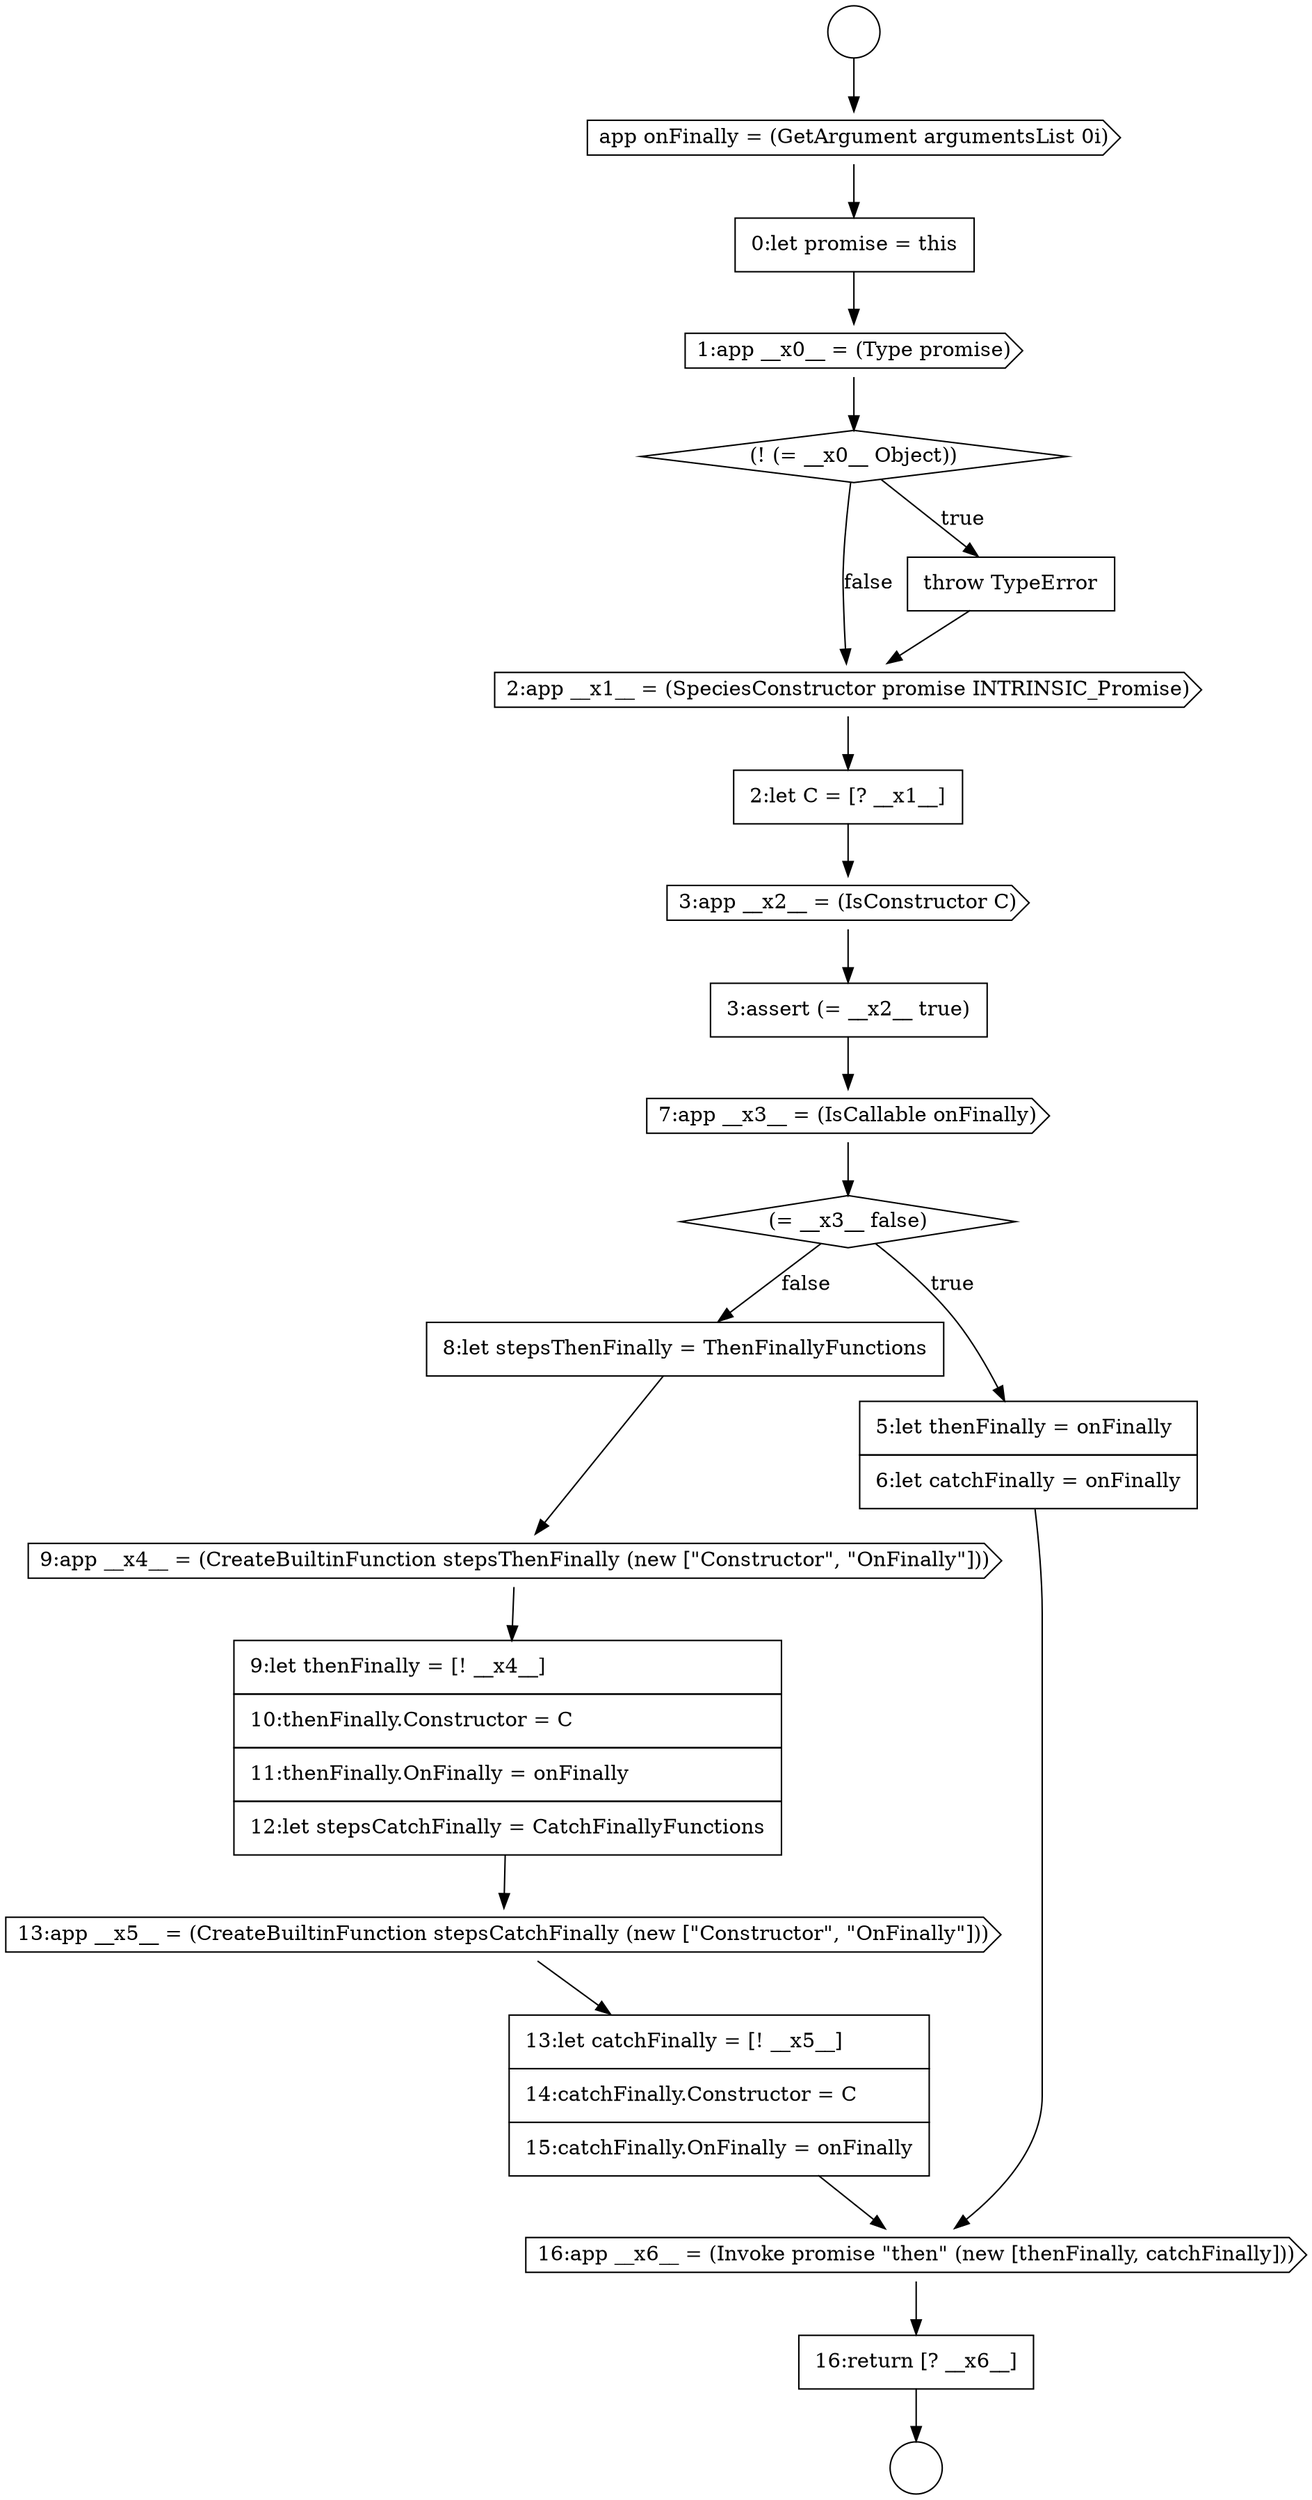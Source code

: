 digraph {
  node18536 [shape=circle label=" " color="black" fillcolor="white" style=filled]
  node18543 [shape=cds, label=<<font color="black">2:app __x1__ = (SpeciesConstructor promise INTRINSIC_Promise)</font>> color="black" fillcolor="white" style=filled]
  node18550 [shape=none, margin=0, label=<<font color="black">
    <table border="0" cellborder="1" cellspacing="0" cellpadding="10">
      <tr><td align="left">8:let stepsThenFinally = ThenFinallyFunctions</td></tr>
    </table>
  </font>> color="black" fillcolor="white" style=filled]
  node18552 [shape=none, margin=0, label=<<font color="black">
    <table border="0" cellborder="1" cellspacing="0" cellpadding="10">
      <tr><td align="left">9:let thenFinally = [! __x4__]</td></tr>
      <tr><td align="left">10:thenFinally.Constructor = C</td></tr>
      <tr><td align="left">11:thenFinally.OnFinally = onFinally</td></tr>
      <tr><td align="left">12:let stepsCatchFinally = CatchFinallyFunctions</td></tr>
    </table>
  </font>> color="black" fillcolor="white" style=filled]
  node18545 [shape=cds, label=<<font color="black">3:app __x2__ = (IsConstructor C)</font>> color="black" fillcolor="white" style=filled]
  node18540 [shape=cds, label=<<font color="black">1:app __x0__ = (Type promise)</font>> color="black" fillcolor="white" style=filled]
  node18544 [shape=none, margin=0, label=<<font color="black">
    <table border="0" cellborder="1" cellspacing="0" cellpadding="10">
      <tr><td align="left">2:let C = [? __x1__]</td></tr>
    </table>
  </font>> color="black" fillcolor="white" style=filled]
  node18553 [shape=cds, label=<<font color="black">13:app __x5__ = (CreateBuiltinFunction stepsCatchFinally (new [&quot;Constructor&quot;, &quot;OnFinally&quot;]))</font>> color="black" fillcolor="white" style=filled]
  node18548 [shape=diamond, label=<<font color="black">(= __x3__ false)</font>> color="black" fillcolor="white" style=filled]
  node18551 [shape=cds, label=<<font color="black">9:app __x4__ = (CreateBuiltinFunction stepsThenFinally (new [&quot;Constructor&quot;, &quot;OnFinally&quot;]))</font>> color="black" fillcolor="white" style=filled]
  node18537 [shape=circle label=" " color="black" fillcolor="white" style=filled]
  node18547 [shape=cds, label=<<font color="black">7:app __x3__ = (IsCallable onFinally)</font>> color="black" fillcolor="white" style=filled]
  node18542 [shape=none, margin=0, label=<<font color="black">
    <table border="0" cellborder="1" cellspacing="0" cellpadding="10">
      <tr><td align="left">throw TypeError</td></tr>
    </table>
  </font>> color="black" fillcolor="white" style=filled]
  node18555 [shape=cds, label=<<font color="black">16:app __x6__ = (Invoke promise &quot;then&quot; (new [thenFinally, catchFinally]))</font>> color="black" fillcolor="white" style=filled]
  node18538 [shape=cds, label=<<font color="black">app onFinally = (GetArgument argumentsList 0i)</font>> color="black" fillcolor="white" style=filled]
  node18549 [shape=none, margin=0, label=<<font color="black">
    <table border="0" cellborder="1" cellspacing="0" cellpadding="10">
      <tr><td align="left">5:let thenFinally = onFinally</td></tr>
      <tr><td align="left">6:let catchFinally = onFinally</td></tr>
    </table>
  </font>> color="black" fillcolor="white" style=filled]
  node18546 [shape=none, margin=0, label=<<font color="black">
    <table border="0" cellborder="1" cellspacing="0" cellpadding="10">
      <tr><td align="left">3:assert (= __x2__ true)</td></tr>
    </table>
  </font>> color="black" fillcolor="white" style=filled]
  node18539 [shape=none, margin=0, label=<<font color="black">
    <table border="0" cellborder="1" cellspacing="0" cellpadding="10">
      <tr><td align="left">0:let promise = this</td></tr>
    </table>
  </font>> color="black" fillcolor="white" style=filled]
  node18556 [shape=none, margin=0, label=<<font color="black">
    <table border="0" cellborder="1" cellspacing="0" cellpadding="10">
      <tr><td align="left">16:return [? __x6__]</td></tr>
    </table>
  </font>> color="black" fillcolor="white" style=filled]
  node18541 [shape=diamond, label=<<font color="black">(! (= __x0__ Object))</font>> color="black" fillcolor="white" style=filled]
  node18554 [shape=none, margin=0, label=<<font color="black">
    <table border="0" cellborder="1" cellspacing="0" cellpadding="10">
      <tr><td align="left">13:let catchFinally = [! __x5__]</td></tr>
      <tr><td align="left">14:catchFinally.Constructor = C</td></tr>
      <tr><td align="left">15:catchFinally.OnFinally = onFinally</td></tr>
    </table>
  </font>> color="black" fillcolor="white" style=filled]
  node18544 -> node18545 [ color="black"]
  node18554 -> node18555 [ color="black"]
  node18541 -> node18542 [label=<<font color="black">true</font>> color="black"]
  node18541 -> node18543 [label=<<font color="black">false</font>> color="black"]
  node18549 -> node18555 [ color="black"]
  node18538 -> node18539 [ color="black"]
  node18542 -> node18543 [ color="black"]
  node18545 -> node18546 [ color="black"]
  node18548 -> node18549 [label=<<font color="black">true</font>> color="black"]
  node18548 -> node18550 [label=<<font color="black">false</font>> color="black"]
  node18539 -> node18540 [ color="black"]
  node18552 -> node18553 [ color="black"]
  node18543 -> node18544 [ color="black"]
  node18553 -> node18554 [ color="black"]
  node18536 -> node18538 [ color="black"]
  node18540 -> node18541 [ color="black"]
  node18550 -> node18551 [ color="black"]
  node18547 -> node18548 [ color="black"]
  node18546 -> node18547 [ color="black"]
  node18551 -> node18552 [ color="black"]
  node18555 -> node18556 [ color="black"]
  node18556 -> node18537 [ color="black"]
}
